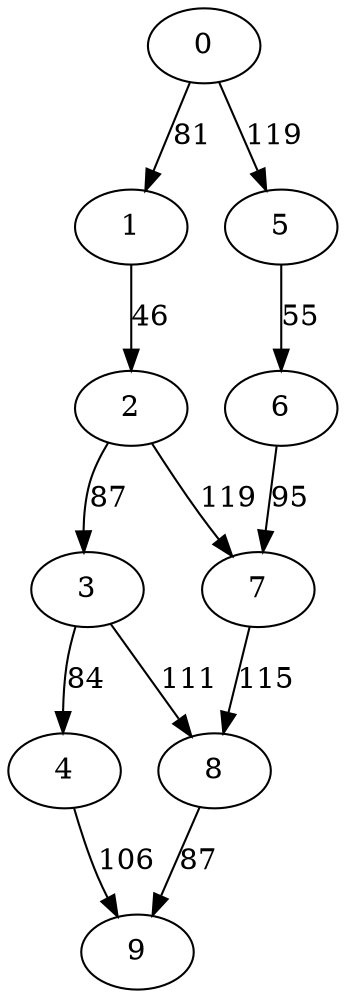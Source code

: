 digraph t10p2r5_19 {
0 -> 1 [ label = 81 ];
0 -> 5 [ label = 119 ];
1 -> 2 [ label = 46 ];
2 -> 3 [ label = 87 ];
2 -> 7 [ label = 119 ];
3 -> 4 [ label = 84 ];
3 -> 8 [ label = 111 ];
4 -> 9 [ label = 106 ];
5 -> 6 [ label = 55 ];
6 -> 7 [ label = 95 ];
7 -> 8 [ label = 115 ];
8 -> 9 [ label = 87 ];
 }

